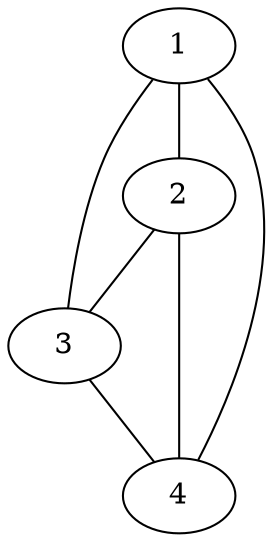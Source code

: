 graph CompleteGraph1 {




v1[label="1"];
v2[label="2"];
v3[label="3"];
v4[label="4"];


v1--v2 [weight = "4"];
v1--v3 [weight = "4"];
v1--v4 [weight = "1"];
v2--v3 [weight = "5"];
v2--v4 [weight = "5"];
v3--v4 [weight = "2"];



}